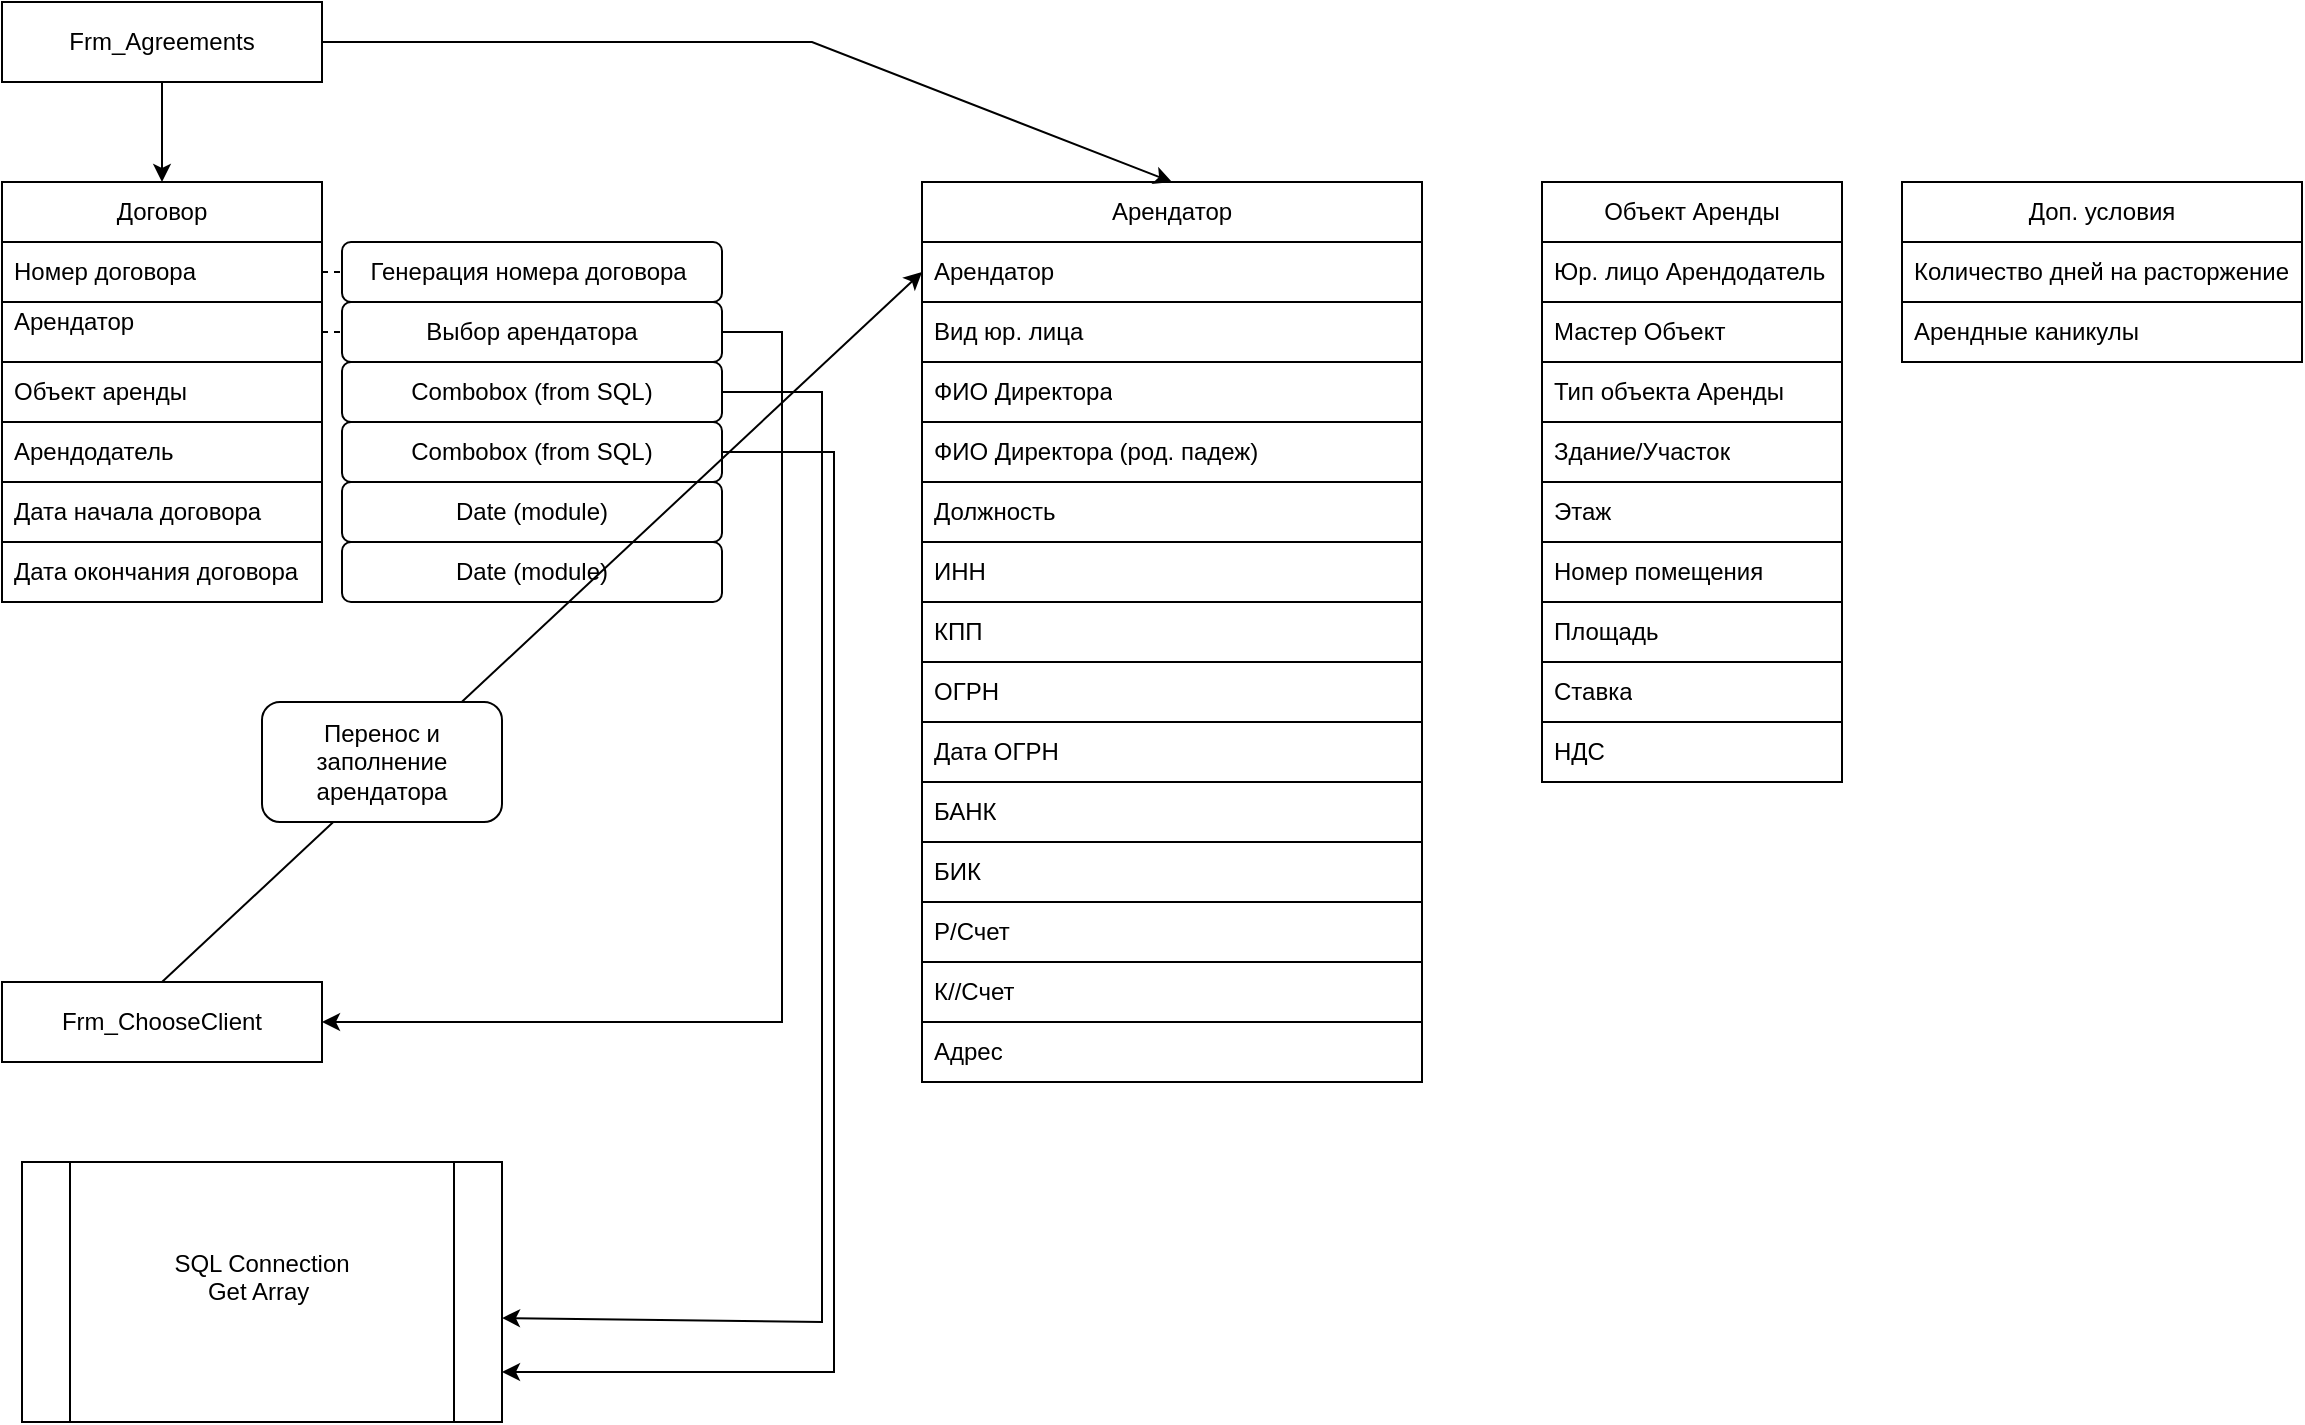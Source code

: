 <mxfile version="28.1.0">
  <diagram name="Страница — 1" id="A1ghsF1BjzzaB-2pd9RQ">
    <mxGraphModel dx="1313" dy="715" grid="1" gridSize="10" guides="1" tooltips="1" connect="1" arrows="1" fold="1" page="1" pageScale="1" pageWidth="3300" pageHeight="4681" math="0" shadow="0">
      <root>
        <mxCell id="0" />
        <mxCell id="1" parent="0" />
        <mxCell id="P2KhmCayWL-FT-29fX9e-1" value="Frm_Agreements" style="rounded=0;whiteSpace=wrap;html=1;" parent="1" vertex="1">
          <mxGeometry x="20" y="20" width="160" height="40" as="geometry" />
        </mxCell>
        <mxCell id="P2KhmCayWL-FT-29fX9e-7" value="Договор" style="swimlane;fontStyle=0;childLayout=stackLayout;horizontal=1;startSize=30;horizontalStack=0;resizeParent=1;resizeParentMax=0;resizeLast=0;collapsible=1;marginBottom=0;whiteSpace=wrap;html=1;" parent="1" vertex="1">
          <mxGeometry x="20" y="110" width="160" height="210" as="geometry" />
        </mxCell>
        <mxCell id="P2KhmCayWL-FT-29fX9e-8" value="Номер договора" style="text;strokeColor=default;fillColor=none;align=left;verticalAlign=middle;spacingLeft=4;spacingRight=4;overflow=hidden;points=[[0,0.5],[1,0.5]];portConstraint=eastwest;rotatable=0;whiteSpace=wrap;html=1;" parent="P2KhmCayWL-FT-29fX9e-7" vertex="1">
          <mxGeometry y="30" width="160" height="30" as="geometry" />
        </mxCell>
        <mxCell id="P2KhmCayWL-FT-29fX9e-9" value="Арендатор&lt;div&gt;&lt;br&gt;&lt;/div&gt;" style="text;strokeColor=default;fillColor=none;align=left;verticalAlign=middle;spacingLeft=4;spacingRight=4;overflow=hidden;points=[[0,0.5],[1,0.5]];portConstraint=eastwest;rotatable=0;whiteSpace=wrap;html=1;" parent="P2KhmCayWL-FT-29fX9e-7" vertex="1">
          <mxGeometry y="60" width="160" height="30" as="geometry" />
        </mxCell>
        <mxCell id="P2KhmCayWL-FT-29fX9e-10" value="Объект аренды" style="text;strokeColor=default;fillColor=none;align=left;verticalAlign=middle;spacingLeft=4;spacingRight=4;overflow=hidden;points=[[0,0.5],[1,0.5]];portConstraint=eastwest;rotatable=0;whiteSpace=wrap;html=1;" parent="P2KhmCayWL-FT-29fX9e-7" vertex="1">
          <mxGeometry y="90" width="160" height="30" as="geometry" />
        </mxCell>
        <mxCell id="P2KhmCayWL-FT-29fX9e-11" value="Арендодатель" style="text;strokeColor=default;fillColor=none;align=left;verticalAlign=middle;spacingLeft=4;spacingRight=4;overflow=hidden;points=[[0,0.5],[1,0.5]];portConstraint=eastwest;rotatable=0;whiteSpace=wrap;html=1;" parent="P2KhmCayWL-FT-29fX9e-7" vertex="1">
          <mxGeometry y="120" width="160" height="30" as="geometry" />
        </mxCell>
        <mxCell id="P2KhmCayWL-FT-29fX9e-12" value="Дата начала договора" style="text;strokeColor=none;fillColor=none;align=left;verticalAlign=middle;spacingLeft=4;spacingRight=4;overflow=hidden;points=[[0,0.5],[1,0.5]];portConstraint=eastwest;rotatable=0;whiteSpace=wrap;html=1;" parent="P2KhmCayWL-FT-29fX9e-7" vertex="1">
          <mxGeometry y="150" width="160" height="30" as="geometry" />
        </mxCell>
        <mxCell id="P2KhmCayWL-FT-29fX9e-13" value="Дата окончания договора" style="text;strokeColor=default;fillColor=none;align=left;verticalAlign=middle;spacingLeft=4;spacingRight=4;overflow=hidden;points=[[0,0.5],[1,0.5]];portConstraint=eastwest;rotatable=0;whiteSpace=wrap;html=1;" parent="P2KhmCayWL-FT-29fX9e-7" vertex="1">
          <mxGeometry y="180" width="160" height="30" as="geometry" />
        </mxCell>
        <mxCell id="P2KhmCayWL-FT-29fX9e-14" value="" style="endArrow=classic;html=1;rounded=0;exitX=0.5;exitY=1;exitDx=0;exitDy=0;entryX=0.5;entryY=0;entryDx=0;entryDy=0;" parent="1" source="P2KhmCayWL-FT-29fX9e-1" target="P2KhmCayWL-FT-29fX9e-7" edge="1">
          <mxGeometry width="50" height="50" relative="1" as="geometry">
            <mxPoint x="360" y="140" as="sourcePoint" />
            <mxPoint x="410" y="90" as="targetPoint" />
          </mxGeometry>
        </mxCell>
        <mxCell id="P2KhmCayWL-FT-29fX9e-15" value="Арендатор" style="swimlane;fontStyle=0;childLayout=stackLayout;horizontal=1;startSize=30;horizontalStack=0;resizeParent=1;resizeParentMax=0;resizeLast=0;collapsible=1;marginBottom=0;whiteSpace=wrap;html=1;" parent="1" vertex="1">
          <mxGeometry x="480" y="110" width="250" height="450" as="geometry" />
        </mxCell>
        <mxCell id="P2KhmCayWL-FT-29fX9e-16" value="Арендатор" style="text;strokeColor=none;fillColor=none;align=left;verticalAlign=middle;spacingLeft=4;spacingRight=4;overflow=hidden;points=[[0,0.5],[1,0.5]];portConstraint=eastwest;rotatable=0;whiteSpace=wrap;html=1;" parent="P2KhmCayWL-FT-29fX9e-15" vertex="1">
          <mxGeometry y="30" width="250" height="30" as="geometry" />
        </mxCell>
        <mxCell id="P2KhmCayWL-FT-29fX9e-17" value="&lt;div&gt;Вид юр. лица&lt;/div&gt;" style="text;strokeColor=default;fillColor=none;align=left;verticalAlign=middle;spacingLeft=4;spacingRight=4;overflow=hidden;points=[[0,0.5],[1,0.5]];portConstraint=eastwest;rotatable=0;whiteSpace=wrap;html=1;" parent="P2KhmCayWL-FT-29fX9e-15" vertex="1">
          <mxGeometry y="60" width="250" height="30" as="geometry" />
        </mxCell>
        <mxCell id="P2KhmCayWL-FT-29fX9e-18" value="ФИО Директора" style="text;strokeColor=default;fillColor=none;align=left;verticalAlign=middle;spacingLeft=4;spacingRight=4;overflow=hidden;points=[[0,0.5],[1,0.5]];portConstraint=eastwest;rotatable=0;whiteSpace=wrap;html=1;" parent="P2KhmCayWL-FT-29fX9e-15" vertex="1">
          <mxGeometry y="90" width="250" height="30" as="geometry" />
        </mxCell>
        <mxCell id="P2KhmCayWL-FT-29fX9e-19" value="ФИО Директора (род. падеж)" style="text;strokeColor=default;fillColor=none;align=left;verticalAlign=middle;spacingLeft=4;spacingRight=4;overflow=hidden;points=[[0,0.5],[1,0.5]];portConstraint=eastwest;rotatable=0;whiteSpace=wrap;html=1;" parent="P2KhmCayWL-FT-29fX9e-15" vertex="1">
          <mxGeometry y="120" width="250" height="30" as="geometry" />
        </mxCell>
        <mxCell id="P2KhmCayWL-FT-29fX9e-20" value="Должность" style="text;strokeColor=default;fillColor=none;align=left;verticalAlign=middle;spacingLeft=4;spacingRight=4;overflow=hidden;points=[[0,0.5],[1,0.5]];portConstraint=eastwest;rotatable=0;whiteSpace=wrap;html=1;" parent="P2KhmCayWL-FT-29fX9e-15" vertex="1">
          <mxGeometry y="150" width="250" height="30" as="geometry" />
        </mxCell>
        <mxCell id="P2KhmCayWL-FT-29fX9e-21" value="ИНН" style="text;strokeColor=default;fillColor=none;align=left;verticalAlign=middle;spacingLeft=4;spacingRight=4;overflow=hidden;points=[[0,0.5],[1,0.5]];portConstraint=eastwest;rotatable=0;whiteSpace=wrap;html=1;" parent="P2KhmCayWL-FT-29fX9e-15" vertex="1">
          <mxGeometry y="180" width="250" height="30" as="geometry" />
        </mxCell>
        <mxCell id="P2KhmCayWL-FT-29fX9e-22" value="КПП" style="text;strokeColor=default;fillColor=none;align=left;verticalAlign=middle;spacingLeft=4;spacingRight=4;overflow=hidden;points=[[0,0.5],[1,0.5]];portConstraint=eastwest;rotatable=0;whiteSpace=wrap;html=1;" parent="P2KhmCayWL-FT-29fX9e-15" vertex="1">
          <mxGeometry y="210" width="250" height="30" as="geometry" />
        </mxCell>
        <mxCell id="P2KhmCayWL-FT-29fX9e-23" value="ОГРН" style="text;strokeColor=default;fillColor=none;align=left;verticalAlign=middle;spacingLeft=4;spacingRight=4;overflow=hidden;points=[[0,0.5],[1,0.5]];portConstraint=eastwest;rotatable=0;whiteSpace=wrap;html=1;" parent="P2KhmCayWL-FT-29fX9e-15" vertex="1">
          <mxGeometry y="240" width="250" height="30" as="geometry" />
        </mxCell>
        <mxCell id="P2KhmCayWL-FT-29fX9e-24" value="Дата ОГРН" style="text;strokeColor=default;fillColor=none;align=left;verticalAlign=middle;spacingLeft=4;spacingRight=4;overflow=hidden;points=[[0,0.5],[1,0.5]];portConstraint=eastwest;rotatable=0;whiteSpace=wrap;html=1;" parent="P2KhmCayWL-FT-29fX9e-15" vertex="1">
          <mxGeometry y="270" width="250" height="30" as="geometry" />
        </mxCell>
        <mxCell id="P2KhmCayWL-FT-29fX9e-25" value="БАНК" style="text;strokeColor=default;fillColor=none;align=left;verticalAlign=middle;spacingLeft=4;spacingRight=4;overflow=hidden;points=[[0,0.5],[1,0.5]];portConstraint=eastwest;rotatable=0;whiteSpace=wrap;html=1;" parent="P2KhmCayWL-FT-29fX9e-15" vertex="1">
          <mxGeometry y="300" width="250" height="30" as="geometry" />
        </mxCell>
        <mxCell id="P2KhmCayWL-FT-29fX9e-26" value="БИК" style="text;strokeColor=default;fillColor=none;align=left;verticalAlign=middle;spacingLeft=4;spacingRight=4;overflow=hidden;points=[[0,0.5],[1,0.5]];portConstraint=eastwest;rotatable=0;whiteSpace=wrap;html=1;" parent="P2KhmCayWL-FT-29fX9e-15" vertex="1">
          <mxGeometry y="330" width="250" height="30" as="geometry" />
        </mxCell>
        <mxCell id="P2KhmCayWL-FT-29fX9e-27" value="Р/Счет" style="text;strokeColor=default;fillColor=none;align=left;verticalAlign=middle;spacingLeft=4;spacingRight=4;overflow=hidden;points=[[0,0.5],[1,0.5]];portConstraint=eastwest;rotatable=0;whiteSpace=wrap;html=1;" parent="P2KhmCayWL-FT-29fX9e-15" vertex="1">
          <mxGeometry y="360" width="250" height="30" as="geometry" />
        </mxCell>
        <mxCell id="P2KhmCayWL-FT-29fX9e-28" value="К//Счет" style="text;strokeColor=default;fillColor=none;align=left;verticalAlign=middle;spacingLeft=4;spacingRight=4;overflow=hidden;points=[[0,0.5],[1,0.5]];portConstraint=eastwest;rotatable=0;whiteSpace=wrap;html=1;" parent="P2KhmCayWL-FT-29fX9e-15" vertex="1">
          <mxGeometry y="390" width="250" height="30" as="geometry" />
        </mxCell>
        <mxCell id="P2KhmCayWL-FT-29fX9e-29" value="Адрес" style="text;strokeColor=default;fillColor=none;align=left;verticalAlign=middle;spacingLeft=4;spacingRight=4;overflow=hidden;points=[[0,0.5],[1,0.5]];portConstraint=eastwest;rotatable=0;whiteSpace=wrap;html=1;" parent="P2KhmCayWL-FT-29fX9e-15" vertex="1">
          <mxGeometry y="420" width="250" height="30" as="geometry" />
        </mxCell>
        <mxCell id="P2KhmCayWL-FT-29fX9e-30" value="" style="endArrow=classic;html=1;rounded=0;exitX=1;exitY=0.5;exitDx=0;exitDy=0;entryX=0.5;entryY=0;entryDx=0;entryDy=0;" parent="1" source="P2KhmCayWL-FT-29fX9e-1" target="P2KhmCayWL-FT-29fX9e-15" edge="1">
          <mxGeometry width="50" height="50" relative="1" as="geometry">
            <mxPoint x="520" y="290" as="sourcePoint" />
            <mxPoint x="570" y="240" as="targetPoint" />
            <Array as="points">
              <mxPoint x="425" y="40" />
            </Array>
          </mxGeometry>
        </mxCell>
        <mxCell id="P2KhmCayWL-FT-29fX9e-32" value="Генерация номера договора&amp;nbsp;" style="rounded=1;whiteSpace=wrap;html=1;fillColor=light-dark(#FFFFFF,#66FF66);" parent="1" vertex="1">
          <mxGeometry x="190" y="140" width="190" height="30" as="geometry" />
        </mxCell>
        <mxCell id="P2KhmCayWL-FT-29fX9e-33" value="" style="endArrow=none;dashed=1;html=1;rounded=0;" parent="1" source="P2KhmCayWL-FT-29fX9e-8" target="P2KhmCayWL-FT-29fX9e-32" edge="1">
          <mxGeometry width="50" height="50" relative="1" as="geometry">
            <mxPoint x="550" y="370" as="sourcePoint" />
            <mxPoint x="600" y="320" as="targetPoint" />
          </mxGeometry>
        </mxCell>
        <mxCell id="P2KhmCayWL-FT-29fX9e-34" value="Выбор арендатора" style="rounded=1;whiteSpace=wrap;html=1;" parent="1" vertex="1">
          <mxGeometry x="190" y="170" width="190" height="30" as="geometry" />
        </mxCell>
        <mxCell id="P2KhmCayWL-FT-29fX9e-35" value="Frm_ChooseClient" style="rounded=0;whiteSpace=wrap;html=1;" parent="1" vertex="1">
          <mxGeometry x="20" y="510" width="160" height="40" as="geometry" />
        </mxCell>
        <mxCell id="P2KhmCayWL-FT-29fX9e-37" value="" style="endArrow=none;dashed=1;html=1;rounded=0;" parent="1" source="P2KhmCayWL-FT-29fX9e-9" target="P2KhmCayWL-FT-29fX9e-34" edge="1">
          <mxGeometry width="50" height="50" relative="1" as="geometry">
            <mxPoint x="550" y="270" as="sourcePoint" />
            <mxPoint x="600" y="220" as="targetPoint" />
          </mxGeometry>
        </mxCell>
        <mxCell id="P2KhmCayWL-FT-29fX9e-38" value="Combobox (from SQL)" style="rounded=1;whiteSpace=wrap;html=1;" parent="1" vertex="1">
          <mxGeometry x="190" y="200" width="190" height="30" as="geometry" />
        </mxCell>
        <mxCell id="P2KhmCayWL-FT-29fX9e-39" value="Combobox (from SQL)" style="rounded=1;whiteSpace=wrap;html=1;" parent="1" vertex="1">
          <mxGeometry x="190" y="230" width="190" height="30" as="geometry" />
        </mxCell>
        <mxCell id="P2KhmCayWL-FT-29fX9e-40" value="Date (module)" style="rounded=1;whiteSpace=wrap;html=1;fillColor=light-dark(#FFFFFF,#FF9933);" parent="1" vertex="1">
          <mxGeometry x="190" y="260" width="190" height="30" as="geometry" />
        </mxCell>
        <mxCell id="P2KhmCayWL-FT-29fX9e-41" value="Date (module)" style="rounded=1;whiteSpace=wrap;html=1;fillColor=light-dark(#FFFFFF,#FF9933);" parent="1" vertex="1">
          <mxGeometry x="190" y="290" width="190" height="30" as="geometry" />
        </mxCell>
        <mxCell id="jIrSYvurTz4iu8cJAzpZ-1" value="" style="endArrow=classic;html=1;rounded=0;exitX=1;exitY=0.5;exitDx=0;exitDy=0;entryX=1;entryY=0.5;entryDx=0;entryDy=0;" edge="1" parent="1" source="P2KhmCayWL-FT-29fX9e-34" target="P2KhmCayWL-FT-29fX9e-35">
          <mxGeometry width="50" height="50" relative="1" as="geometry">
            <mxPoint x="550" y="270" as="sourcePoint" />
            <mxPoint x="600" y="220" as="targetPoint" />
            <Array as="points">
              <mxPoint x="410" y="185" />
              <mxPoint x="410" y="530" />
            </Array>
          </mxGeometry>
        </mxCell>
        <mxCell id="jIrSYvurTz4iu8cJAzpZ-2" value="SQL Connection&lt;div&gt;Get Array&amp;nbsp;&lt;/div&gt;&lt;div&gt;&lt;br&gt;&lt;/div&gt;" style="shape=process;whiteSpace=wrap;html=1;backgroundOutline=1;" vertex="1" parent="1">
          <mxGeometry x="30" y="600" width="240" height="130" as="geometry" />
        </mxCell>
        <mxCell id="jIrSYvurTz4iu8cJAzpZ-3" value="" style="endArrow=classic;html=1;rounded=0;exitX=1;exitY=0.5;exitDx=0;exitDy=0;" edge="1" parent="1" source="P2KhmCayWL-FT-29fX9e-38">
          <mxGeometry width="50" height="50" relative="1" as="geometry">
            <mxPoint x="380" y="215" as="sourcePoint" />
            <mxPoint x="270" y="678" as="targetPoint" />
            <Array as="points">
              <mxPoint x="430" y="215" />
              <mxPoint x="430" y="680" />
            </Array>
          </mxGeometry>
        </mxCell>
        <mxCell id="jIrSYvurTz4iu8cJAzpZ-4" value="" style="endArrow=classic;html=1;rounded=0;exitX=1;exitY=0.5;exitDx=0;exitDy=0;" edge="1" parent="1" source="P2KhmCayWL-FT-29fX9e-39">
          <mxGeometry width="50" height="50" relative="1" as="geometry">
            <mxPoint x="386" y="240" as="sourcePoint" />
            <mxPoint x="270" y="705" as="targetPoint" />
            <Array as="points">
              <mxPoint x="436" y="245" />
              <mxPoint x="436" y="705" />
            </Array>
          </mxGeometry>
        </mxCell>
        <mxCell id="jIrSYvurTz4iu8cJAzpZ-5" value="" style="endArrow=classic;html=1;rounded=0;exitX=0.5;exitY=0;exitDx=0;exitDy=0;entryX=0;entryY=0.5;entryDx=0;entryDy=0;" edge="1" parent="1" source="P2KhmCayWL-FT-29fX9e-35" target="P2KhmCayWL-FT-29fX9e-16">
          <mxGeometry width="50" height="50" relative="1" as="geometry">
            <mxPoint x="550" y="370" as="sourcePoint" />
            <mxPoint x="600" y="320" as="targetPoint" />
          </mxGeometry>
        </mxCell>
        <mxCell id="jIrSYvurTz4iu8cJAzpZ-6" value="Перенос и заполнение арендатора" style="rounded=1;whiteSpace=wrap;html=1;" vertex="1" parent="1">
          <mxGeometry x="150" y="370" width="120" height="60" as="geometry" />
        </mxCell>
        <mxCell id="jIrSYvurTz4iu8cJAzpZ-7" value="Объект Аренды" style="swimlane;fontStyle=0;childLayout=stackLayout;horizontal=1;startSize=30;horizontalStack=0;resizeParent=1;resizeParentMax=0;resizeLast=0;collapsible=1;marginBottom=0;whiteSpace=wrap;html=1;" vertex="1" parent="1">
          <mxGeometry x="790" y="110" width="150" height="300" as="geometry" />
        </mxCell>
        <mxCell id="jIrSYvurTz4iu8cJAzpZ-8" value="Юр. лицо Арендодатель" style="text;strokeColor=none;fillColor=none;align=left;verticalAlign=middle;spacingLeft=4;spacingRight=4;overflow=hidden;points=[[0,0.5],[1,0.5]];portConstraint=eastwest;rotatable=0;whiteSpace=wrap;html=1;" vertex="1" parent="jIrSYvurTz4iu8cJAzpZ-7">
          <mxGeometry y="30" width="150" height="30" as="geometry" />
        </mxCell>
        <mxCell id="jIrSYvurTz4iu8cJAzpZ-9" value="&lt;div&gt;Мастер Объект&lt;span style=&quot;white-space: pre;&quot;&gt;&#x9;&lt;/span&gt;&lt;/div&gt;" style="text;strokeColor=default;fillColor=none;align=left;verticalAlign=middle;spacingLeft=4;spacingRight=4;overflow=hidden;points=[[0,0.5],[1,0.5]];portConstraint=eastwest;rotatable=0;whiteSpace=wrap;html=1;" vertex="1" parent="jIrSYvurTz4iu8cJAzpZ-7">
          <mxGeometry y="60" width="150" height="30" as="geometry" />
        </mxCell>
        <mxCell id="jIrSYvurTz4iu8cJAzpZ-10" value="Тип объекта Аренды" style="text;strokeColor=default;fillColor=none;align=left;verticalAlign=middle;spacingLeft=4;spacingRight=4;overflow=hidden;points=[[0,0.5],[1,0.5]];portConstraint=eastwest;rotatable=0;whiteSpace=wrap;html=1;" vertex="1" parent="jIrSYvurTz4iu8cJAzpZ-7">
          <mxGeometry y="90" width="150" height="30" as="geometry" />
        </mxCell>
        <mxCell id="jIrSYvurTz4iu8cJAzpZ-11" value="Здание/Участок" style="text;strokeColor=default;fillColor=none;align=left;verticalAlign=middle;spacingLeft=4;spacingRight=4;overflow=hidden;points=[[0,0.5],[1,0.5]];portConstraint=eastwest;rotatable=0;whiteSpace=wrap;html=1;" vertex="1" parent="jIrSYvurTz4iu8cJAzpZ-7">
          <mxGeometry y="120" width="150" height="30" as="geometry" />
        </mxCell>
        <mxCell id="jIrSYvurTz4iu8cJAzpZ-12" value="Этаж&lt;span style=&quot;white-space: pre;&quot;&gt;&#x9;&lt;/span&gt;" style="text;strokeColor=default;fillColor=none;align=left;verticalAlign=middle;spacingLeft=4;spacingRight=4;overflow=hidden;points=[[0,0.5],[1,0.5]];portConstraint=eastwest;rotatable=0;whiteSpace=wrap;html=1;" vertex="1" parent="jIrSYvurTz4iu8cJAzpZ-7">
          <mxGeometry y="150" width="150" height="30" as="geometry" />
        </mxCell>
        <mxCell id="jIrSYvurTz4iu8cJAzpZ-13" value="Номер помещения" style="text;strokeColor=default;fillColor=none;align=left;verticalAlign=middle;spacingLeft=4;spacingRight=4;overflow=hidden;points=[[0,0.5],[1,0.5]];portConstraint=eastwest;rotatable=0;whiteSpace=wrap;html=1;" vertex="1" parent="jIrSYvurTz4iu8cJAzpZ-7">
          <mxGeometry y="180" width="150" height="30" as="geometry" />
        </mxCell>
        <mxCell id="jIrSYvurTz4iu8cJAzpZ-14" value="Площадь" style="text;strokeColor=default;fillColor=none;align=left;verticalAlign=middle;spacingLeft=4;spacingRight=4;overflow=hidden;points=[[0,0.5],[1,0.5]];portConstraint=eastwest;rotatable=0;whiteSpace=wrap;html=1;" vertex="1" parent="jIrSYvurTz4iu8cJAzpZ-7">
          <mxGeometry y="210" width="150" height="30" as="geometry" />
        </mxCell>
        <mxCell id="jIrSYvurTz4iu8cJAzpZ-15" value="Ставка" style="text;strokeColor=default;fillColor=none;align=left;verticalAlign=middle;spacingLeft=4;spacingRight=4;overflow=hidden;points=[[0,0.5],[1,0.5]];portConstraint=eastwest;rotatable=0;whiteSpace=wrap;html=1;" vertex="1" parent="jIrSYvurTz4iu8cJAzpZ-7">
          <mxGeometry y="240" width="150" height="30" as="geometry" />
        </mxCell>
        <mxCell id="jIrSYvurTz4iu8cJAzpZ-16" value="НДС" style="text;strokeColor=default;fillColor=none;align=left;verticalAlign=middle;spacingLeft=4;spacingRight=4;overflow=hidden;points=[[0,0.5],[1,0.5]];portConstraint=eastwest;rotatable=0;whiteSpace=wrap;html=1;" vertex="1" parent="jIrSYvurTz4iu8cJAzpZ-7">
          <mxGeometry y="270" width="150" height="30" as="geometry" />
        </mxCell>
        <mxCell id="jIrSYvurTz4iu8cJAzpZ-22" value="Доп. условия" style="swimlane;fontStyle=0;childLayout=stackLayout;horizontal=1;startSize=30;horizontalStack=0;resizeParent=1;resizeParentMax=0;resizeLast=0;collapsible=1;marginBottom=0;whiteSpace=wrap;html=1;" vertex="1" parent="1">
          <mxGeometry x="970" y="110" width="200" height="90" as="geometry" />
        </mxCell>
        <mxCell id="jIrSYvurTz4iu8cJAzpZ-23" value="Количество дней на расторжение" style="text;strokeColor=none;fillColor=none;align=left;verticalAlign=middle;spacingLeft=4;spacingRight=4;overflow=hidden;points=[[0,0.5],[1,0.5]];portConstraint=eastwest;rotatable=0;whiteSpace=wrap;html=1;" vertex="1" parent="jIrSYvurTz4iu8cJAzpZ-22">
          <mxGeometry y="30" width="200" height="30" as="geometry" />
        </mxCell>
        <mxCell id="jIrSYvurTz4iu8cJAzpZ-24" value="Арендные каникулы" style="text;strokeColor=default;fillColor=none;align=left;verticalAlign=middle;spacingLeft=4;spacingRight=4;overflow=hidden;points=[[0,0.5],[1,0.5]];portConstraint=eastwest;rotatable=0;whiteSpace=wrap;html=1;" vertex="1" parent="jIrSYvurTz4iu8cJAzpZ-22">
          <mxGeometry y="60" width="200" height="30" as="geometry" />
        </mxCell>
      </root>
    </mxGraphModel>
  </diagram>
</mxfile>
